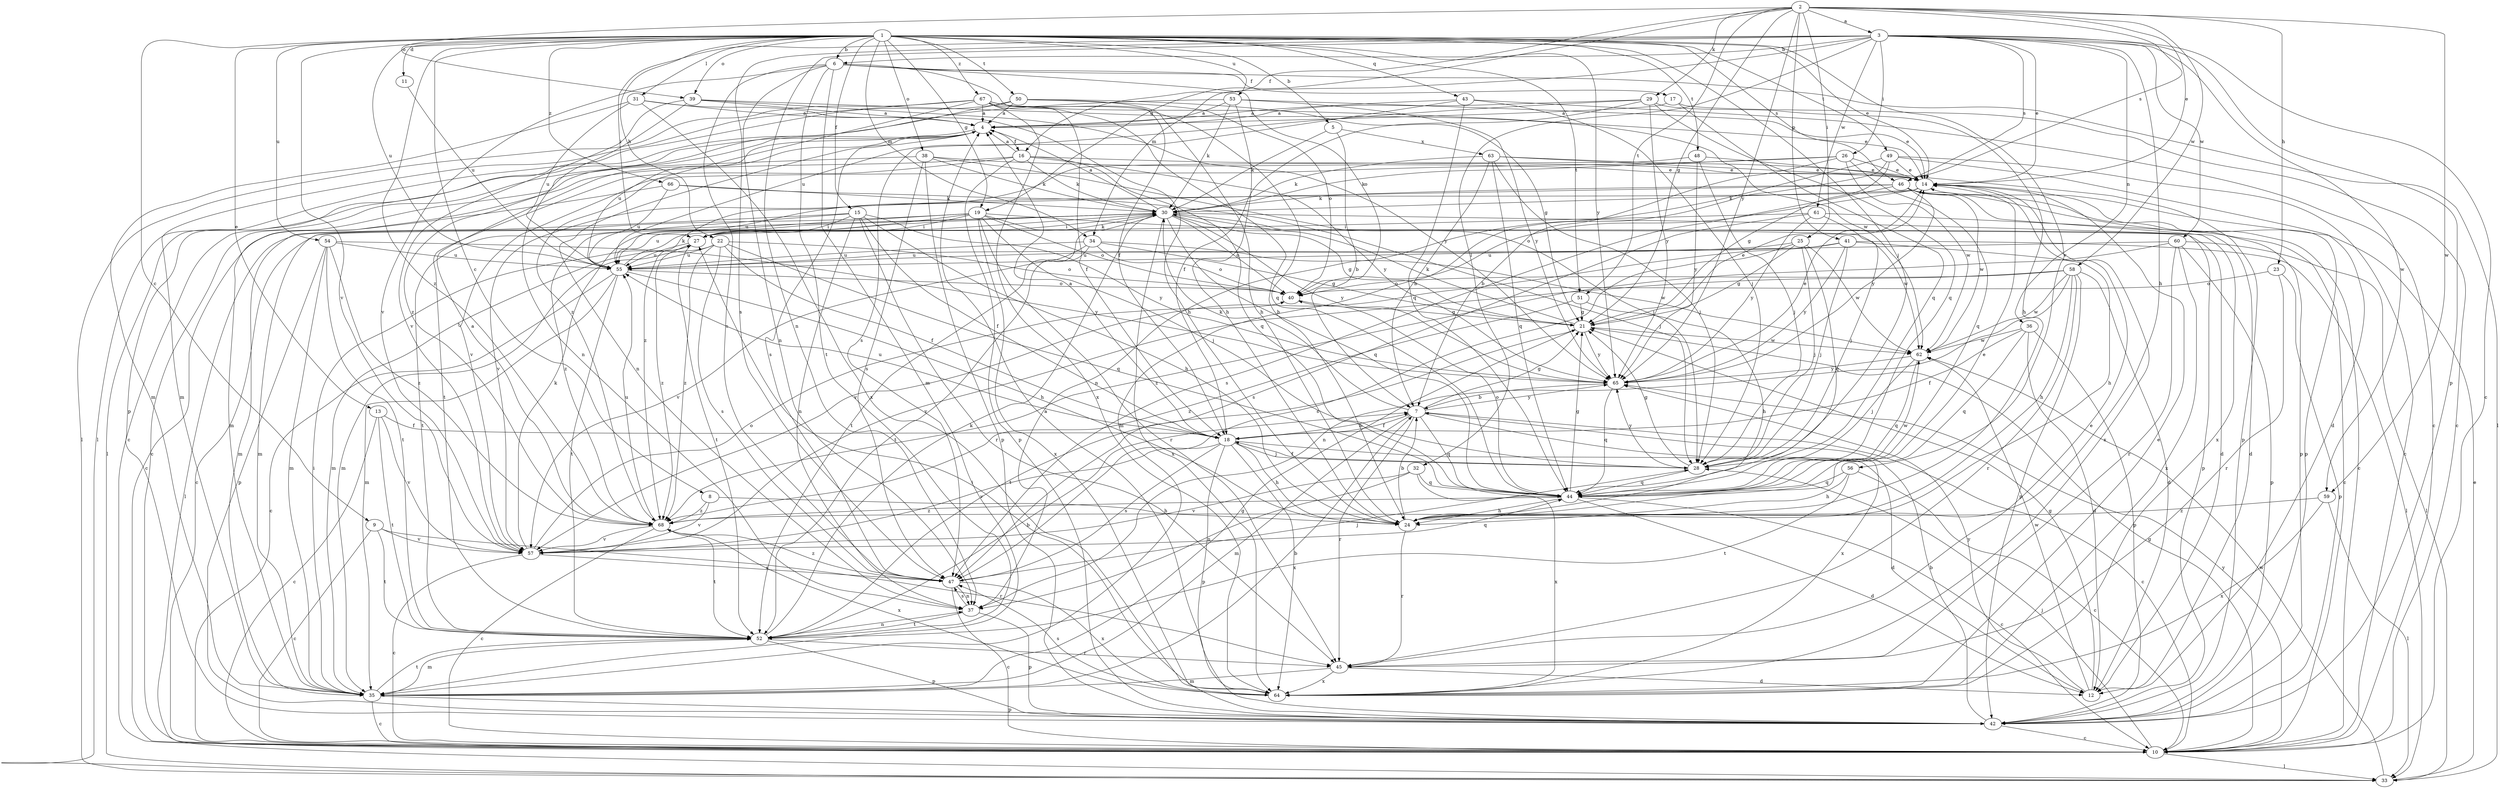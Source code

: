 strict digraph  {
	2 -> 3 [label=a];
	16 -> 4 [label=a];
	17 -> 4 [label=a];
	18 -> 4 [label=a];
	29 -> 4 [label=a];
	30 -> 4 [label=a];
	31 -> 4 [label=a];
	39 -> 4 [label=a];
	43 -> 4 [label=a];
	50 -> 4 [label=a];
	53 -> 4 [label=a];
	64 -> 4 [label=a];
	67 -> 4 [label=a];
	68 -> 4 [label=a];
	1 -> 5 [label=b];
	1 -> 6 [label=b];
	3 -> 6 [label=b];
	5 -> 7 [label=b];
	18 -> 7 [label=b];
	24 -> 7 [label=b];
	26 -> 7 [label=b];
	35 -> 7 [label=b];
	42 -> 7 [label=b];
	52 -> 7 [label=b];
	63 -> 7 [label=b];
	65 -> 7 [label=b];
	1 -> 8 [label=c];
	1 -> 9 [label=c];
	3 -> 10 [label=c];
	4 -> 10 [label=c];
	7 -> 10 [label=c];
	9 -> 10 [label=c];
	13 -> 10 [label=c];
	17 -> 10 [label=c];
	30 -> 10 [label=c];
	35 -> 10 [label=c];
	38 -> 10 [label=c];
	42 -> 10 [label=c];
	43 -> 10 [label=c];
	44 -> 10 [label=c];
	46 -> 10 [label=c];
	47 -> 10 [label=c];
	49 -> 10 [label=c];
	55 -> 10 [label=c];
	56 -> 10 [label=c];
	57 -> 10 [label=c];
	61 -> 10 [label=c];
	66 -> 10 [label=c];
	68 -> 10 [label=c];
	1 -> 11 [label=d];
	18 -> 12 [label=d];
	19 -> 12 [label=d];
	30 -> 12 [label=d];
	36 -> 12 [label=d];
	44 -> 12 [label=d];
	45 -> 12 [label=d];
	49 -> 12 [label=d];
	58 -> 12 [label=d];
	1 -> 13 [label=e];
	1 -> 14 [label=e];
	2 -> 14 [label=e];
	3 -> 14 [label=e];
	16 -> 14 [label=e];
	21 -> 14 [label=e];
	24 -> 14 [label=e];
	26 -> 14 [label=e];
	33 -> 14 [label=e];
	38 -> 14 [label=e];
	45 -> 14 [label=e];
	48 -> 14 [label=e];
	49 -> 14 [label=e];
	53 -> 14 [label=e];
	63 -> 14 [label=e];
	64 -> 14 [label=e];
	65 -> 14 [label=e];
	67 -> 14 [label=e];
	1 -> 15 [label=f];
	2 -> 16 [label=f];
	4 -> 16 [label=f];
	6 -> 17 [label=f];
	6 -> 18 [label=f];
	7 -> 18 [label=f];
	13 -> 18 [label=f];
	15 -> 18 [label=f];
	22 -> 18 [label=f];
	28 -> 18 [label=f];
	29 -> 18 [label=f];
	36 -> 18 [label=f];
	67 -> 18 [label=f];
	1 -> 19 [label=g];
	2 -> 19 [label=g];
	2 -> 21 [label=g];
	7 -> 21 [label=g];
	10 -> 21 [label=g];
	12 -> 21 [label=g];
	25 -> 21 [label=g];
	28 -> 21 [label=g];
	30 -> 21 [label=g];
	34 -> 21 [label=g];
	35 -> 21 [label=g];
	40 -> 21 [label=g];
	44 -> 21 [label=g];
	49 -> 21 [label=g];
	50 -> 21 [label=g];
	51 -> 21 [label=g];
	1 -> 22 [label=h];
	2 -> 23 [label=h];
	3 -> 24 [label=h];
	8 -> 24 [label=h];
	15 -> 24 [label=h];
	18 -> 24 [label=h];
	29 -> 24 [label=h];
	31 -> 24 [label=h];
	41 -> 24 [label=h];
	44 -> 24 [label=h];
	50 -> 24 [label=h];
	51 -> 24 [label=h];
	53 -> 24 [label=h];
	55 -> 24 [label=h];
	56 -> 24 [label=h];
	58 -> 24 [label=h];
	67 -> 24 [label=h];
	2 -> 25 [label=i];
	3 -> 26 [label=i];
	3 -> 27 [label=i];
	15 -> 27 [label=i];
	19 -> 27 [label=i];
	19 -> 27 [label=i];
	30 -> 27 [label=i];
	35 -> 27 [label=i];
	42 -> 27 [label=i];
	61 -> 27 [label=i];
	1 -> 28 [label=j];
	10 -> 28 [label=j];
	18 -> 28 [label=j];
	19 -> 28 [label=j];
	25 -> 28 [label=j];
	38 -> 28 [label=j];
	41 -> 28 [label=j];
	43 -> 28 [label=j];
	47 -> 28 [label=j];
	48 -> 28 [label=j];
	61 -> 28 [label=j];
	62 -> 28 [label=j];
	63 -> 28 [label=j];
	66 -> 28 [label=j];
	2 -> 29 [label=k];
	5 -> 30 [label=k];
	7 -> 30 [label=k];
	14 -> 30 [label=k];
	16 -> 30 [label=k];
	21 -> 30 [label=k];
	26 -> 30 [label=k];
	27 -> 30 [label=k];
	38 -> 30 [label=k];
	46 -> 30 [label=k];
	52 -> 30 [label=k];
	53 -> 30 [label=k];
	55 -> 30 [label=k];
	57 -> 30 [label=k];
	63 -> 30 [label=k];
	66 -> 30 [label=k];
	1 -> 31 [label=l];
	3 -> 32 [label=l];
	4 -> 33 [label=l];
	6 -> 33 [label=l];
	10 -> 33 [label=l];
	30 -> 33 [label=l];
	41 -> 33 [label=l];
	50 -> 33 [label=l];
	59 -> 33 [label=l];
	60 -> 33 [label=l];
	67 -> 33 [label=l];
	1 -> 34 [label=m];
	3 -> 34 [label=m];
	6 -> 35 [label=m];
	7 -> 35 [label=m];
	15 -> 35 [label=m];
	16 -> 35 [label=m];
	19 -> 35 [label=m];
	22 -> 35 [label=m];
	27 -> 35 [label=m];
	31 -> 35 [label=m];
	45 -> 35 [label=m];
	49 -> 35 [label=m];
	52 -> 35 [label=m];
	54 -> 35 [label=m];
	55 -> 35 [label=m];
	67 -> 35 [label=m];
	3 -> 36 [label=n];
	3 -> 37 [label=n];
	4 -> 37 [label=n];
	6 -> 37 [label=n];
	15 -> 37 [label=n];
	32 -> 37 [label=n];
	39 -> 37 [label=n];
	47 -> 37 [label=n];
	49 -> 37 [label=n];
	52 -> 37 [label=n];
	58 -> 37 [label=n];
	1 -> 38 [label=o];
	1 -> 39 [label=o];
	2 -> 39 [label=o];
	6 -> 40 [label=o];
	14 -> 40 [label=o];
	19 -> 40 [label=o];
	22 -> 40 [label=o];
	23 -> 40 [label=o];
	30 -> 40 [label=o];
	34 -> 40 [label=o];
	44 -> 40 [label=o];
	50 -> 40 [label=o];
	55 -> 40 [label=o];
	57 -> 40 [label=o];
	58 -> 40 [label=o];
	2 -> 41 [label=p];
	3 -> 42 [label=p];
	14 -> 42 [label=p];
	16 -> 42 [label=p];
	18 -> 42 [label=p];
	23 -> 42 [label=p];
	30 -> 42 [label=p];
	35 -> 42 [label=p];
	36 -> 42 [label=p];
	37 -> 42 [label=p];
	38 -> 42 [label=p];
	46 -> 42 [label=p];
	52 -> 42 [label=p];
	53 -> 42 [label=p];
	54 -> 42 [label=p];
	58 -> 42 [label=p];
	60 -> 42 [label=p];
	63 -> 42 [label=p];
	1 -> 43 [label=q];
	7 -> 44 [label=q];
	16 -> 44 [label=q];
	17 -> 44 [label=q];
	22 -> 44 [label=q];
	25 -> 44 [label=q];
	26 -> 44 [label=q];
	28 -> 44 [label=q];
	29 -> 44 [label=q];
	30 -> 44 [label=q];
	32 -> 44 [label=q];
	36 -> 44 [label=q];
	43 -> 44 [label=q];
	56 -> 44 [label=q];
	57 -> 44 [label=q];
	62 -> 44 [label=q];
	63 -> 44 [label=q];
	65 -> 44 [label=q];
	67 -> 44 [label=q];
	7 -> 45 [label=r];
	9 -> 45 [label=r];
	15 -> 45 [label=r];
	19 -> 45 [label=r];
	23 -> 45 [label=r];
	24 -> 45 [label=r];
	52 -> 45 [label=r];
	58 -> 45 [label=r];
	60 -> 45 [label=r];
	1 -> 46 [label=s];
	2 -> 46 [label=s];
	3 -> 46 [label=s];
	3 -> 47 [label=s];
	4 -> 47 [label=s];
	6 -> 47 [label=s];
	18 -> 47 [label=s];
	22 -> 47 [label=s];
	25 -> 47 [label=s];
	37 -> 47 [label=s];
	38 -> 47 [label=s];
	43 -> 47 [label=s];
	46 -> 47 [label=s];
	57 -> 47 [label=s];
	61 -> 47 [label=s];
	64 -> 47 [label=s];
	1 -> 48 [label=t];
	1 -> 49 [label=t];
	1 -> 50 [label=t];
	1 -> 51 [label=t];
	2 -> 51 [label=t];
	6 -> 52 [label=t];
	9 -> 52 [label=t];
	13 -> 52 [label=t];
	15 -> 52 [label=t];
	16 -> 52 [label=t];
	21 -> 52 [label=t];
	27 -> 52 [label=t];
	30 -> 52 [label=t];
	34 -> 52 [label=t];
	35 -> 52 [label=t];
	37 -> 52 [label=t];
	54 -> 52 [label=t];
	55 -> 52 [label=t];
	56 -> 52 [label=t];
	68 -> 52 [label=t];
	1 -> 53 [label=u];
	1 -> 54 [label=u];
	1 -> 55 [label=u];
	4 -> 55 [label=u];
	11 -> 55 [label=u];
	18 -> 55 [label=u];
	19 -> 55 [label=u];
	22 -> 55 [label=u];
	25 -> 55 [label=u];
	27 -> 55 [label=u];
	29 -> 55 [label=u];
	31 -> 55 [label=u];
	34 -> 55 [label=u];
	41 -> 55 [label=u];
	46 -> 55 [label=u];
	54 -> 55 [label=u];
	60 -> 55 [label=u];
	66 -> 55 [label=u];
	68 -> 55 [label=u];
	1 -> 56 [label=v];
	1 -> 57 [label=v];
	6 -> 57 [label=v];
	8 -> 57 [label=v];
	9 -> 57 [label=v];
	13 -> 57 [label=v];
	14 -> 57 [label=v];
	18 -> 57 [label=v];
	26 -> 57 [label=v];
	32 -> 57 [label=v];
	34 -> 57 [label=v];
	39 -> 57 [label=v];
	41 -> 57 [label=v];
	58 -> 57 [label=v];
	68 -> 57 [label=v];
	2 -> 58 [label=w];
	2 -> 59 [label=w];
	3 -> 59 [label=w];
	3 -> 60 [label=w];
	3 -> 61 [label=w];
	12 -> 62 [label=w];
	19 -> 62 [label=w];
	21 -> 62 [label=w];
	25 -> 62 [label=w];
	26 -> 62 [label=w];
	33 -> 62 [label=w];
	34 -> 62 [label=w];
	36 -> 62 [label=w];
	39 -> 62 [label=w];
	44 -> 62 [label=w];
	46 -> 62 [label=w];
	58 -> 62 [label=w];
	5 -> 63 [label=x];
	7 -> 64 [label=x];
	14 -> 64 [label=x];
	18 -> 64 [label=x];
	19 -> 64 [label=x];
	30 -> 64 [label=x];
	31 -> 64 [label=x];
	32 -> 64 [label=x];
	45 -> 64 [label=x];
	46 -> 64 [label=x];
	47 -> 64 [label=x];
	59 -> 64 [label=x];
	60 -> 64 [label=x];
	67 -> 64 [label=x];
	68 -> 64 [label=x];
	1 -> 65 [label=y];
	2 -> 65 [label=y];
	7 -> 65 [label=y];
	10 -> 65 [label=y];
	12 -> 65 [label=y];
	15 -> 65 [label=y];
	16 -> 65 [label=y];
	21 -> 65 [label=y];
	28 -> 65 [label=y];
	29 -> 65 [label=y];
	30 -> 65 [label=y];
	39 -> 65 [label=y];
	41 -> 65 [label=y];
	46 -> 65 [label=y];
	48 -> 65 [label=y];
	53 -> 65 [label=y];
	54 -> 65 [label=y];
	61 -> 65 [label=y];
	62 -> 65 [label=y];
	1 -> 66 [label=z];
	1 -> 67 [label=z];
	1 -> 68 [label=z];
	8 -> 68 [label=z];
	19 -> 68 [label=z];
	22 -> 68 [label=z];
	27 -> 68 [label=z];
	44 -> 68 [label=z];
	47 -> 68 [label=z];
	48 -> 68 [label=z];
	50 -> 68 [label=z];
	51 -> 68 [label=z];
	54 -> 68 [label=z];
	59 -> 68 [label=z];
	60 -> 68 [label=z];
	67 -> 68 [label=z];
}
